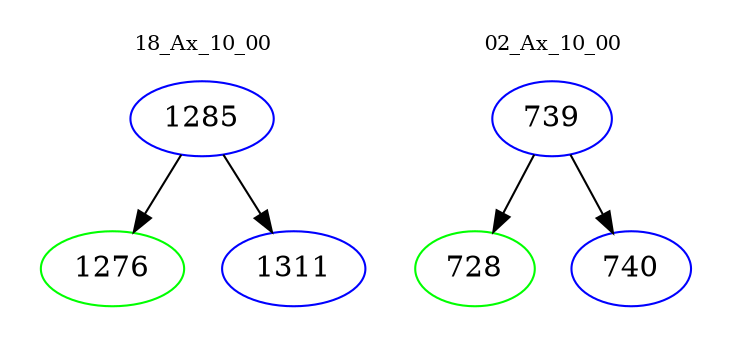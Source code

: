 digraph{
subgraph cluster_0 {
color = white
label = "18_Ax_10_00";
fontsize=10;
T0_1285 [label="1285", color="blue"]
T0_1285 -> T0_1276 [color="black"]
T0_1276 [label="1276", color="green"]
T0_1285 -> T0_1311 [color="black"]
T0_1311 [label="1311", color="blue"]
}
subgraph cluster_1 {
color = white
label = "02_Ax_10_00";
fontsize=10;
T1_739 [label="739", color="blue"]
T1_739 -> T1_728 [color="black"]
T1_728 [label="728", color="green"]
T1_739 -> T1_740 [color="black"]
T1_740 [label="740", color="blue"]
}
}

